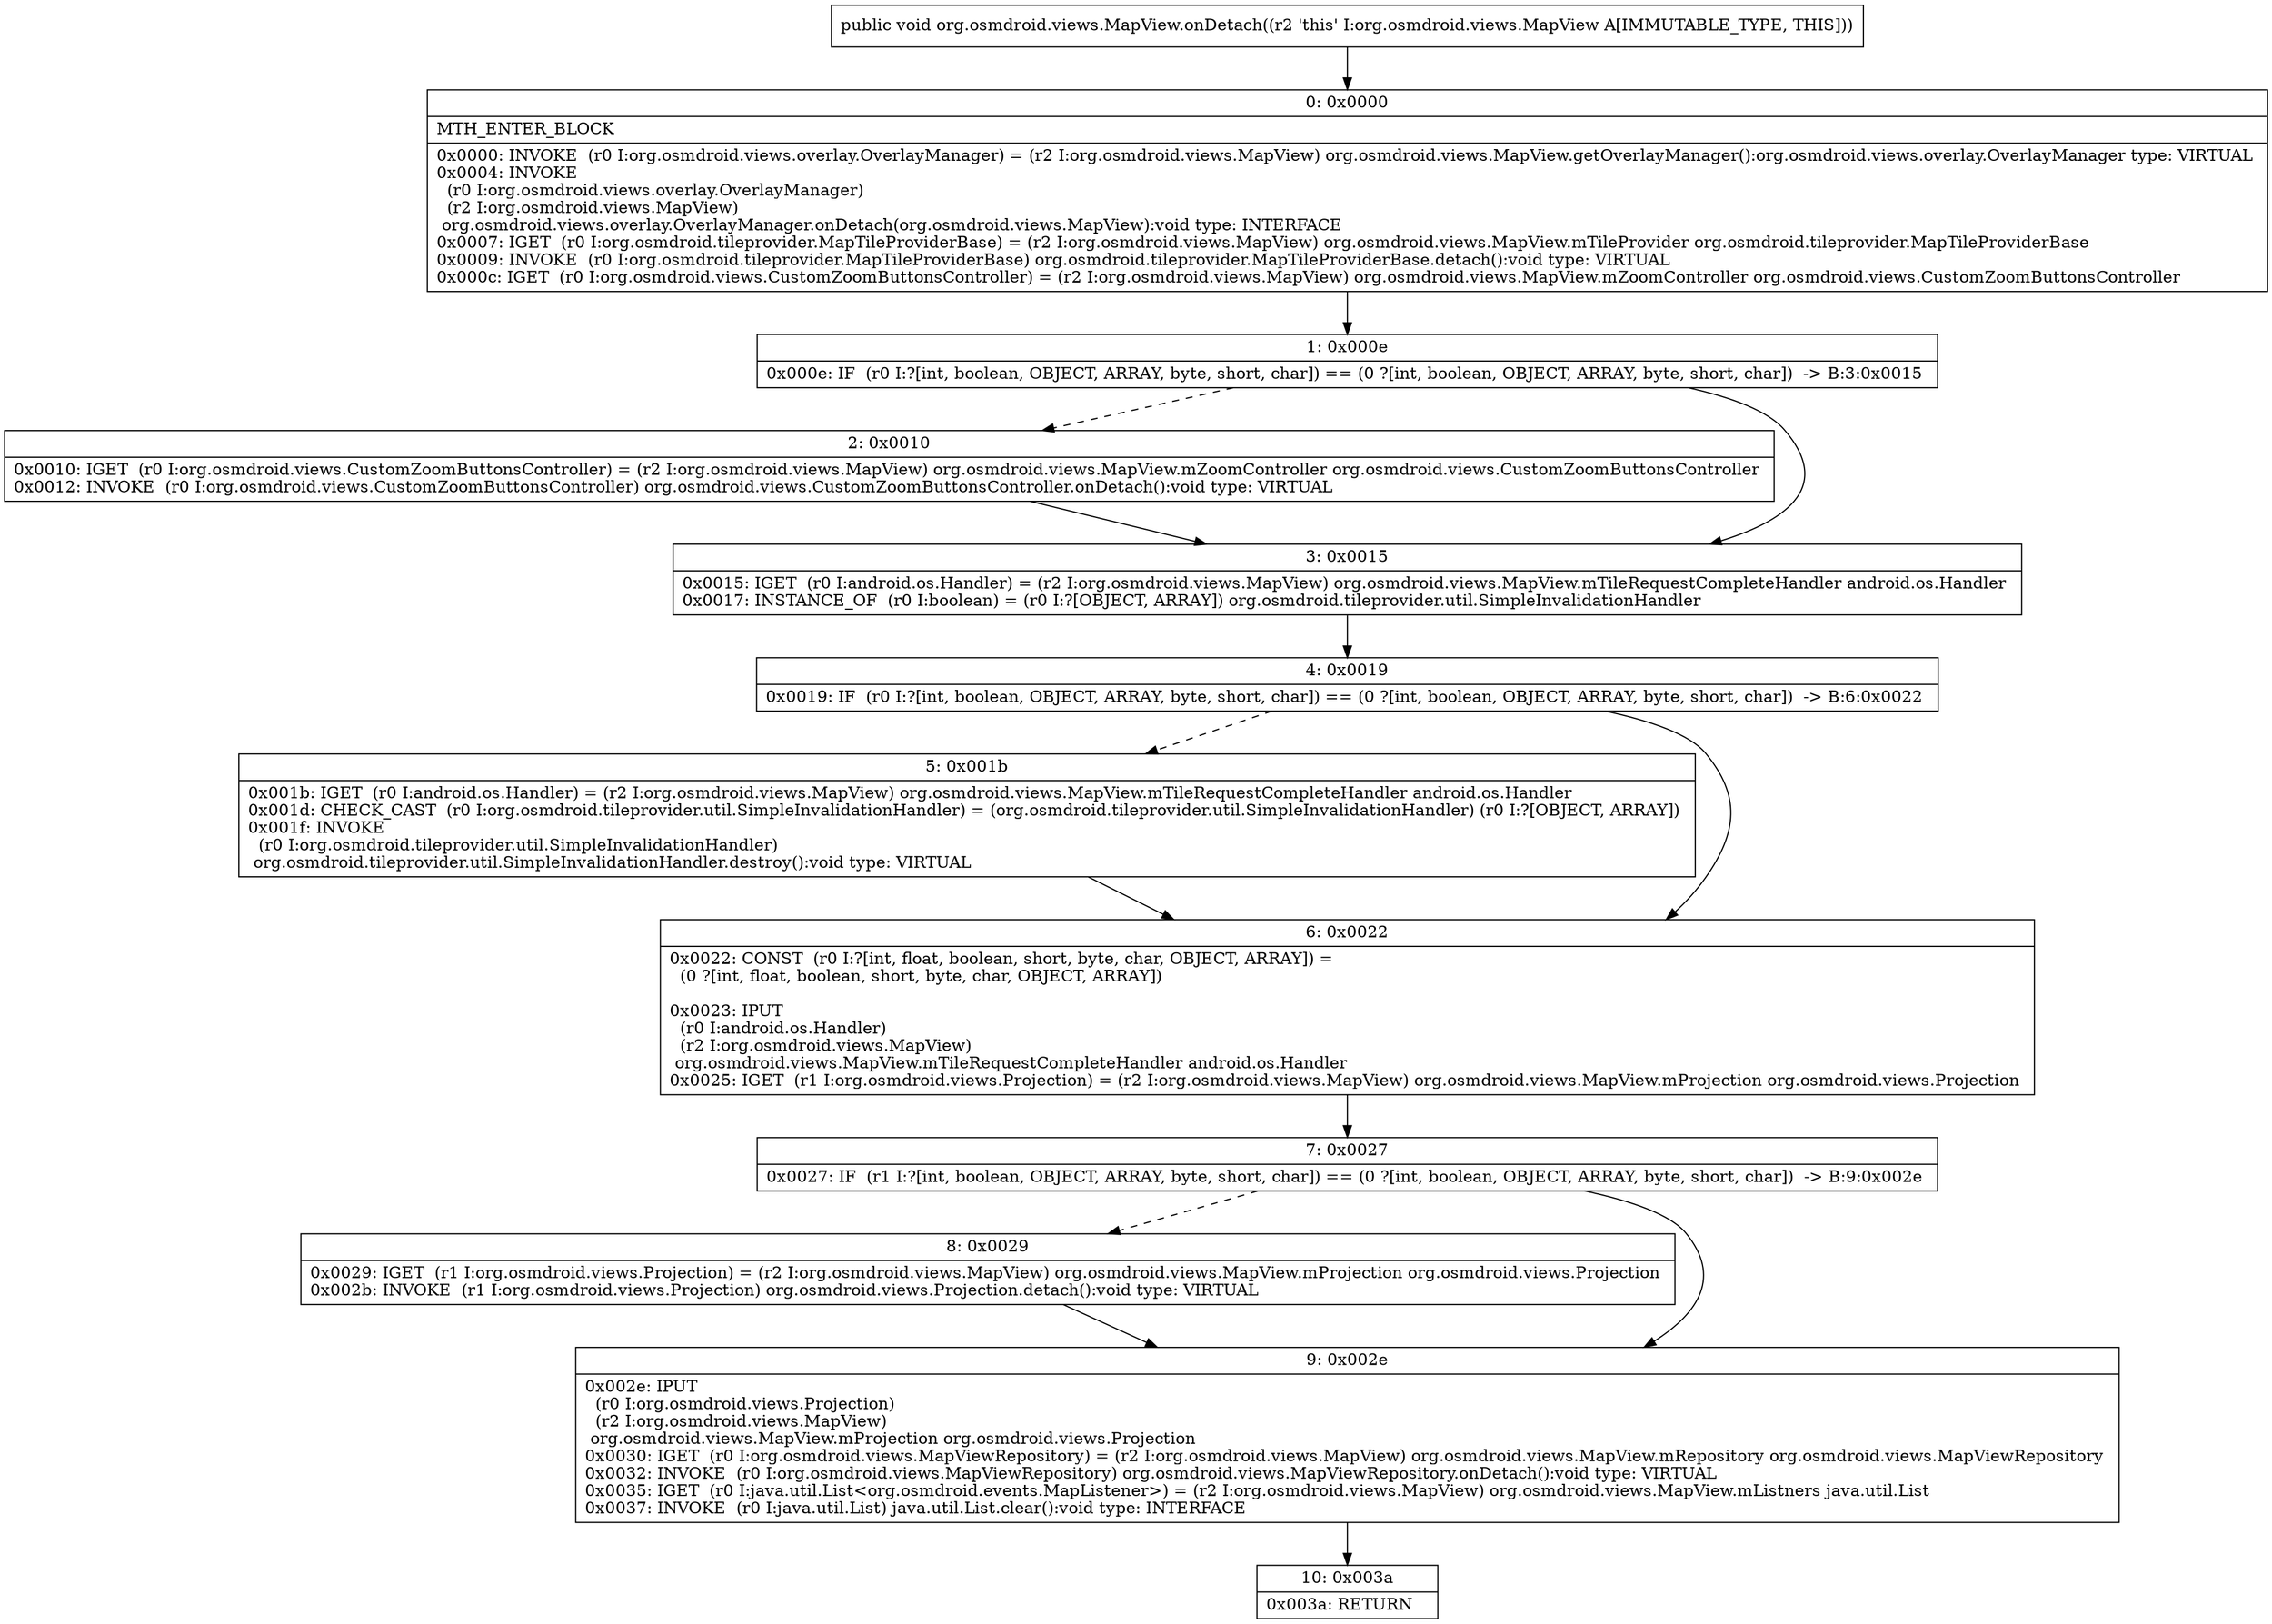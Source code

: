digraph "CFG fororg.osmdroid.views.MapView.onDetach()V" {
Node_0 [shape=record,label="{0\:\ 0x0000|MTH_ENTER_BLOCK\l|0x0000: INVOKE  (r0 I:org.osmdroid.views.overlay.OverlayManager) = (r2 I:org.osmdroid.views.MapView) org.osmdroid.views.MapView.getOverlayManager():org.osmdroid.views.overlay.OverlayManager type: VIRTUAL \l0x0004: INVOKE  \l  (r0 I:org.osmdroid.views.overlay.OverlayManager)\l  (r2 I:org.osmdroid.views.MapView)\l org.osmdroid.views.overlay.OverlayManager.onDetach(org.osmdroid.views.MapView):void type: INTERFACE \l0x0007: IGET  (r0 I:org.osmdroid.tileprovider.MapTileProviderBase) = (r2 I:org.osmdroid.views.MapView) org.osmdroid.views.MapView.mTileProvider org.osmdroid.tileprovider.MapTileProviderBase \l0x0009: INVOKE  (r0 I:org.osmdroid.tileprovider.MapTileProviderBase) org.osmdroid.tileprovider.MapTileProviderBase.detach():void type: VIRTUAL \l0x000c: IGET  (r0 I:org.osmdroid.views.CustomZoomButtonsController) = (r2 I:org.osmdroid.views.MapView) org.osmdroid.views.MapView.mZoomController org.osmdroid.views.CustomZoomButtonsController \l}"];
Node_1 [shape=record,label="{1\:\ 0x000e|0x000e: IF  (r0 I:?[int, boolean, OBJECT, ARRAY, byte, short, char]) == (0 ?[int, boolean, OBJECT, ARRAY, byte, short, char])  \-\> B:3:0x0015 \l}"];
Node_2 [shape=record,label="{2\:\ 0x0010|0x0010: IGET  (r0 I:org.osmdroid.views.CustomZoomButtonsController) = (r2 I:org.osmdroid.views.MapView) org.osmdroid.views.MapView.mZoomController org.osmdroid.views.CustomZoomButtonsController \l0x0012: INVOKE  (r0 I:org.osmdroid.views.CustomZoomButtonsController) org.osmdroid.views.CustomZoomButtonsController.onDetach():void type: VIRTUAL \l}"];
Node_3 [shape=record,label="{3\:\ 0x0015|0x0015: IGET  (r0 I:android.os.Handler) = (r2 I:org.osmdroid.views.MapView) org.osmdroid.views.MapView.mTileRequestCompleteHandler android.os.Handler \l0x0017: INSTANCE_OF  (r0 I:boolean) = (r0 I:?[OBJECT, ARRAY]) org.osmdroid.tileprovider.util.SimpleInvalidationHandler \l}"];
Node_4 [shape=record,label="{4\:\ 0x0019|0x0019: IF  (r0 I:?[int, boolean, OBJECT, ARRAY, byte, short, char]) == (0 ?[int, boolean, OBJECT, ARRAY, byte, short, char])  \-\> B:6:0x0022 \l}"];
Node_5 [shape=record,label="{5\:\ 0x001b|0x001b: IGET  (r0 I:android.os.Handler) = (r2 I:org.osmdroid.views.MapView) org.osmdroid.views.MapView.mTileRequestCompleteHandler android.os.Handler \l0x001d: CHECK_CAST  (r0 I:org.osmdroid.tileprovider.util.SimpleInvalidationHandler) = (org.osmdroid.tileprovider.util.SimpleInvalidationHandler) (r0 I:?[OBJECT, ARRAY]) \l0x001f: INVOKE  \l  (r0 I:org.osmdroid.tileprovider.util.SimpleInvalidationHandler)\l org.osmdroid.tileprovider.util.SimpleInvalidationHandler.destroy():void type: VIRTUAL \l}"];
Node_6 [shape=record,label="{6\:\ 0x0022|0x0022: CONST  (r0 I:?[int, float, boolean, short, byte, char, OBJECT, ARRAY]) = \l  (0 ?[int, float, boolean, short, byte, char, OBJECT, ARRAY])\l \l0x0023: IPUT  \l  (r0 I:android.os.Handler)\l  (r2 I:org.osmdroid.views.MapView)\l org.osmdroid.views.MapView.mTileRequestCompleteHandler android.os.Handler \l0x0025: IGET  (r1 I:org.osmdroid.views.Projection) = (r2 I:org.osmdroid.views.MapView) org.osmdroid.views.MapView.mProjection org.osmdroid.views.Projection \l}"];
Node_7 [shape=record,label="{7\:\ 0x0027|0x0027: IF  (r1 I:?[int, boolean, OBJECT, ARRAY, byte, short, char]) == (0 ?[int, boolean, OBJECT, ARRAY, byte, short, char])  \-\> B:9:0x002e \l}"];
Node_8 [shape=record,label="{8\:\ 0x0029|0x0029: IGET  (r1 I:org.osmdroid.views.Projection) = (r2 I:org.osmdroid.views.MapView) org.osmdroid.views.MapView.mProjection org.osmdroid.views.Projection \l0x002b: INVOKE  (r1 I:org.osmdroid.views.Projection) org.osmdroid.views.Projection.detach():void type: VIRTUAL \l}"];
Node_9 [shape=record,label="{9\:\ 0x002e|0x002e: IPUT  \l  (r0 I:org.osmdroid.views.Projection)\l  (r2 I:org.osmdroid.views.MapView)\l org.osmdroid.views.MapView.mProjection org.osmdroid.views.Projection \l0x0030: IGET  (r0 I:org.osmdroid.views.MapViewRepository) = (r2 I:org.osmdroid.views.MapView) org.osmdroid.views.MapView.mRepository org.osmdroid.views.MapViewRepository \l0x0032: INVOKE  (r0 I:org.osmdroid.views.MapViewRepository) org.osmdroid.views.MapViewRepository.onDetach():void type: VIRTUAL \l0x0035: IGET  (r0 I:java.util.List\<org.osmdroid.events.MapListener\>) = (r2 I:org.osmdroid.views.MapView) org.osmdroid.views.MapView.mListners java.util.List \l0x0037: INVOKE  (r0 I:java.util.List) java.util.List.clear():void type: INTERFACE \l}"];
Node_10 [shape=record,label="{10\:\ 0x003a|0x003a: RETURN   \l}"];
MethodNode[shape=record,label="{public void org.osmdroid.views.MapView.onDetach((r2 'this' I:org.osmdroid.views.MapView A[IMMUTABLE_TYPE, THIS])) }"];
MethodNode -> Node_0;
Node_0 -> Node_1;
Node_1 -> Node_2[style=dashed];
Node_1 -> Node_3;
Node_2 -> Node_3;
Node_3 -> Node_4;
Node_4 -> Node_5[style=dashed];
Node_4 -> Node_6;
Node_5 -> Node_6;
Node_6 -> Node_7;
Node_7 -> Node_8[style=dashed];
Node_7 -> Node_9;
Node_8 -> Node_9;
Node_9 -> Node_10;
}


